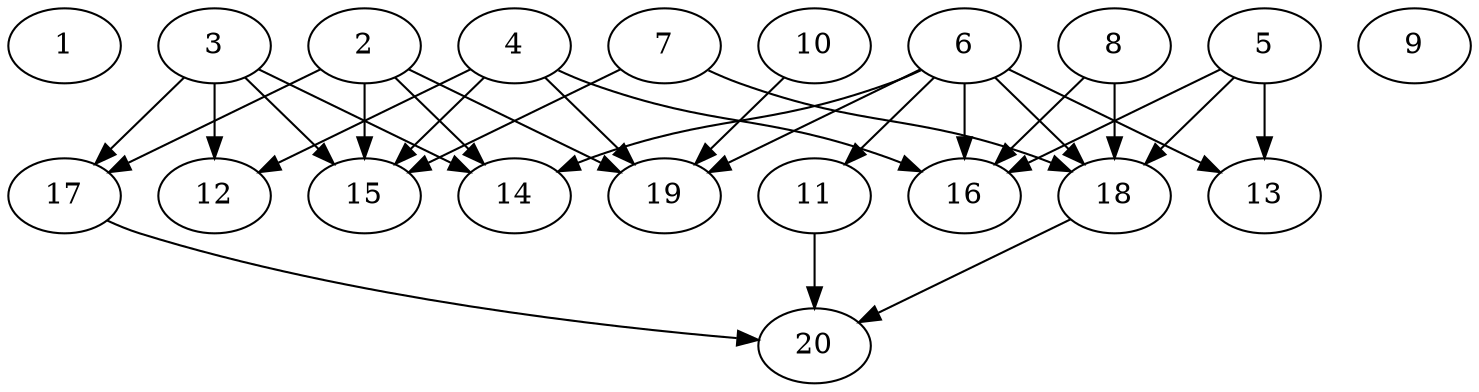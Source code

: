 // DAG automatically generated by daggen at Thu Oct  3 13:58:43 2019
// ./daggen --dot -n 20 --ccr 0.3 --fat 0.9 --regular 0.5 --density 0.5 --mindata 5242880 --maxdata 52428800 
digraph G {
  1 [size="97976320", alpha="0.00", expect_size="29392896"] 
  2 [size="118630400", alpha="0.07", expect_size="35589120"] 
  2 -> 14 [size ="35589120"]
  2 -> 15 [size ="35589120"]
  2 -> 17 [size ="35589120"]
  2 -> 19 [size ="35589120"]
  3 [size="150306133", alpha="0.16", expect_size="45091840"] 
  3 -> 12 [size ="45091840"]
  3 -> 14 [size ="45091840"]
  3 -> 15 [size ="45091840"]
  3 -> 17 [size ="45091840"]
  4 [size="61395627", alpha="0.02", expect_size="18418688"] 
  4 -> 12 [size ="18418688"]
  4 -> 15 [size ="18418688"]
  4 -> 16 [size ="18418688"]
  4 -> 19 [size ="18418688"]
  5 [size="154422613", alpha="0.18", expect_size="46326784"] 
  5 -> 13 [size ="46326784"]
  5 -> 16 [size ="46326784"]
  5 -> 18 [size ="46326784"]
  6 [size="41833813", alpha="0.00", expect_size="12550144"] 
  6 -> 11 [size ="12550144"]
  6 -> 13 [size ="12550144"]
  6 -> 14 [size ="12550144"]
  6 -> 16 [size ="12550144"]
  6 -> 18 [size ="12550144"]
  6 -> 19 [size ="12550144"]
  7 [size="38031360", alpha="0.14", expect_size="11409408"] 
  7 -> 15 [size ="11409408"]
  7 -> 18 [size ="11409408"]
  8 [size="166731093", alpha="0.10", expect_size="50019328"] 
  8 -> 16 [size ="50019328"]
  8 -> 18 [size ="50019328"]
  9 [size="53032960", alpha="0.02", expect_size="15909888"] 
  10 [size="38126933", alpha="0.05", expect_size="11438080"] 
  10 -> 19 [size ="11438080"]
  11 [size="78848000", alpha="0.09", expect_size="23654400"] 
  11 -> 20 [size ="23654400"]
  12 [size="82544640", alpha="0.12", expect_size="24763392"] 
  13 [size="137454933", alpha="0.02", expect_size="41236480"] 
  14 [size="106137600", alpha="0.12", expect_size="31841280"] 
  15 [size="120227840", alpha="0.12", expect_size="36068352"] 
  16 [size="108093440", alpha="0.15", expect_size="32428032"] 
  17 [size="108950187", alpha="0.18", expect_size="32685056"] 
  17 -> 20 [size ="32685056"]
  18 [size="60972373", alpha="0.04", expect_size="18291712"] 
  18 -> 20 [size ="18291712"]
  19 [size="140209493", alpha="0.18", expect_size="42062848"] 
  20 [size="153429333", alpha="0.16", expect_size="46028800"] 
}
